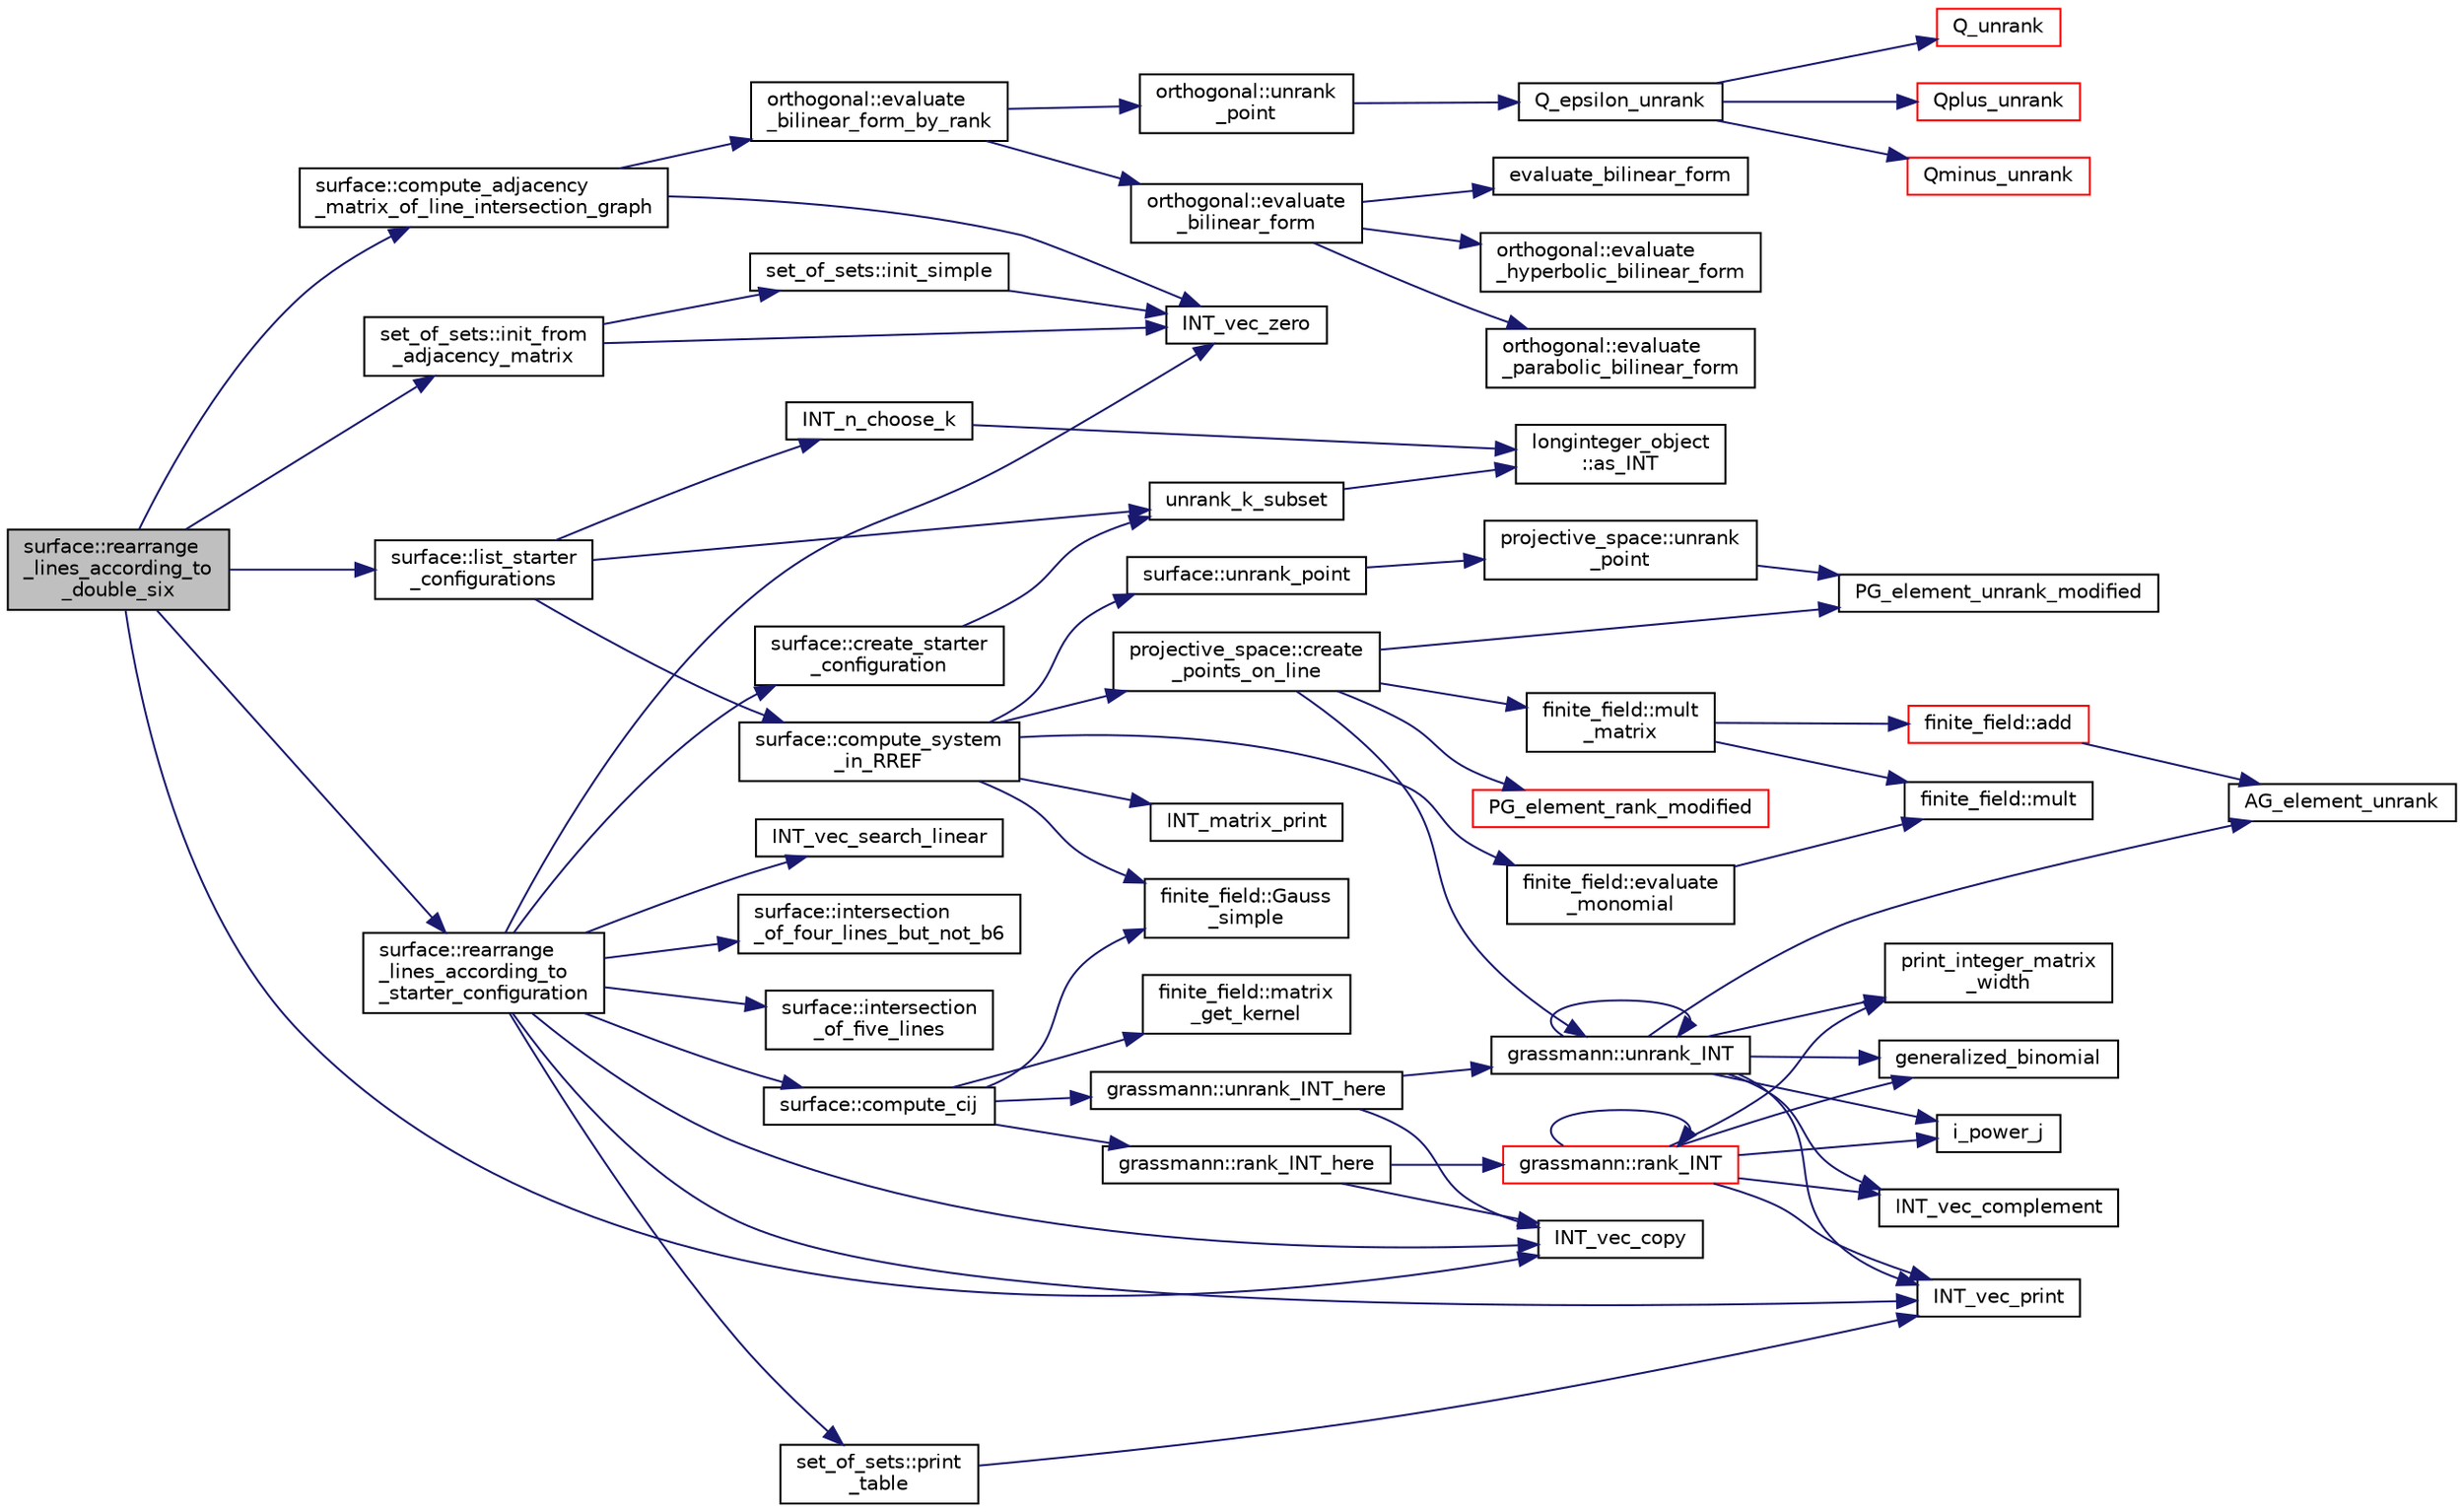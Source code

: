 digraph "surface::rearrange_lines_according_to_double_six"
{
  edge [fontname="Helvetica",fontsize="10",labelfontname="Helvetica",labelfontsize="10"];
  node [fontname="Helvetica",fontsize="10",shape=record];
  rankdir="LR";
  Node5057 [label="surface::rearrange\l_lines_according_to\l_double_six",height=0.2,width=0.4,color="black", fillcolor="grey75", style="filled", fontcolor="black"];
  Node5057 -> Node5058 [color="midnightblue",fontsize="10",style="solid",fontname="Helvetica"];
  Node5058 [label="surface::compute_adjacency\l_matrix_of_line_intersection_graph",height=0.2,width=0.4,color="black", fillcolor="white", style="filled",URL="$d5/d88/classsurface.html#ac5787faa49029a5d56971271bb59f9f1"];
  Node5058 -> Node5059 [color="midnightblue",fontsize="10",style="solid",fontname="Helvetica"];
  Node5059 [label="INT_vec_zero",height=0.2,width=0.4,color="black", fillcolor="white", style="filled",URL="$df/dbf/sajeeb_8_c.html#aa8c9c7977203577026080f546fe4980f"];
  Node5058 -> Node5060 [color="midnightblue",fontsize="10",style="solid",fontname="Helvetica"];
  Node5060 [label="orthogonal::evaluate\l_bilinear_form_by_rank",height=0.2,width=0.4,color="black", fillcolor="white", style="filled",URL="$d7/daa/classorthogonal.html#ab4f6117f55f6fbd0fb2bd8b4c8d981bf"];
  Node5060 -> Node5061 [color="midnightblue",fontsize="10",style="solid",fontname="Helvetica"];
  Node5061 [label="orthogonal::unrank\l_point",height=0.2,width=0.4,color="black", fillcolor="white", style="filled",URL="$d7/daa/classorthogonal.html#ab655117100f7c66c19817b84ac5ac0a0"];
  Node5061 -> Node5062 [color="midnightblue",fontsize="10",style="solid",fontname="Helvetica"];
  Node5062 [label="Q_epsilon_unrank",height=0.2,width=0.4,color="black", fillcolor="white", style="filled",URL="$d4/d67/geometry_8h.html#af162c4d30d4a6528299e37551c353e7b"];
  Node5062 -> Node5063 [color="midnightblue",fontsize="10",style="solid",fontname="Helvetica"];
  Node5063 [label="Q_unrank",height=0.2,width=0.4,color="red", fillcolor="white", style="filled",URL="$db/da0/lib_2foundations_2geometry_2orthogonal__points_8_c.html#a6d02923d5b54ef796934e753e6f5b65b"];
  Node5062 -> Node5081 [color="midnightblue",fontsize="10",style="solid",fontname="Helvetica"];
  Node5081 [label="Qplus_unrank",height=0.2,width=0.4,color="red", fillcolor="white", style="filled",URL="$db/da0/lib_2foundations_2geometry_2orthogonal__points_8_c.html#ad50512edd586919700e033744b4a03c8"];
  Node5062 -> Node5082 [color="midnightblue",fontsize="10",style="solid",fontname="Helvetica"];
  Node5082 [label="Qminus_unrank",height=0.2,width=0.4,color="red", fillcolor="white", style="filled",URL="$db/da0/lib_2foundations_2geometry_2orthogonal__points_8_c.html#ac2dd18f435ab479095b836a483c12c7d"];
  Node5060 -> Node5083 [color="midnightblue",fontsize="10",style="solid",fontname="Helvetica"];
  Node5083 [label="orthogonal::evaluate\l_bilinear_form",height=0.2,width=0.4,color="black", fillcolor="white", style="filled",URL="$d7/daa/classorthogonal.html#a1cb22ce04ab60e22852f610ec3fe5c98"];
  Node5083 -> Node5084 [color="midnightblue",fontsize="10",style="solid",fontname="Helvetica"];
  Node5084 [label="orthogonal::evaluate\l_hyperbolic_bilinear_form",height=0.2,width=0.4,color="black", fillcolor="white", style="filled",URL="$d7/daa/classorthogonal.html#a839dc01b1c59a23b054ccf70c00cc9c9"];
  Node5083 -> Node5085 [color="midnightblue",fontsize="10",style="solid",fontname="Helvetica"];
  Node5085 [label="orthogonal::evaluate\l_parabolic_bilinear_form",height=0.2,width=0.4,color="black", fillcolor="white", style="filled",URL="$d7/daa/classorthogonal.html#a8ee79da4c853cd384a0028cbebbbe0ee"];
  Node5083 -> Node5086 [color="midnightblue",fontsize="10",style="solid",fontname="Helvetica"];
  Node5086 [label="evaluate_bilinear_form",height=0.2,width=0.4,color="black", fillcolor="white", style="filled",URL="$d4/d67/geometry_8h.html#ab6f6bfa144b4d2700e3ed27497d83d5f"];
  Node5057 -> Node5087 [color="midnightblue",fontsize="10",style="solid",fontname="Helvetica"];
  Node5087 [label="set_of_sets::init_from\l_adjacency_matrix",height=0.2,width=0.4,color="black", fillcolor="white", style="filled",URL="$da/dd6/classset__of__sets.html#ace9a38e27dd42625a10cf9682e01392a"];
  Node5087 -> Node5088 [color="midnightblue",fontsize="10",style="solid",fontname="Helvetica"];
  Node5088 [label="set_of_sets::init_simple",height=0.2,width=0.4,color="black", fillcolor="white", style="filled",URL="$da/dd6/classset__of__sets.html#a0c90576a42f3cf82abb307fa8dd97162"];
  Node5088 -> Node5059 [color="midnightblue",fontsize="10",style="solid",fontname="Helvetica"];
  Node5087 -> Node5059 [color="midnightblue",fontsize="10",style="solid",fontname="Helvetica"];
  Node5057 -> Node5089 [color="midnightblue",fontsize="10",style="solid",fontname="Helvetica"];
  Node5089 [label="surface::list_starter\l_configurations",height=0.2,width=0.4,color="black", fillcolor="white", style="filled",URL="$d5/d88/classsurface.html#a55328e9de25d908fa823cc78633fdda1"];
  Node5089 -> Node5090 [color="midnightblue",fontsize="10",style="solid",fontname="Helvetica"];
  Node5090 [label="INT_n_choose_k",height=0.2,width=0.4,color="black", fillcolor="white", style="filled",URL="$d2/d7c/combinatorics_8_c.html#aa74adc702e59feadb839f44c0aaec8f6"];
  Node5090 -> Node5091 [color="midnightblue",fontsize="10",style="solid",fontname="Helvetica"];
  Node5091 [label="longinteger_object\l::as_INT",height=0.2,width=0.4,color="black", fillcolor="white", style="filled",URL="$dd/d7e/classlonginteger__object.html#afb992d4679a6741acc63c8bcba27971e"];
  Node5089 -> Node5092 [color="midnightblue",fontsize="10",style="solid",fontname="Helvetica"];
  Node5092 [label="unrank_k_subset",height=0.2,width=0.4,color="black", fillcolor="white", style="filled",URL="$d2/d7c/combinatorics_8_c.html#a709dbec12f4da5bb02b9352d45a2c77d"];
  Node5092 -> Node5091 [color="midnightblue",fontsize="10",style="solid",fontname="Helvetica"];
  Node5089 -> Node5093 [color="midnightblue",fontsize="10",style="solid",fontname="Helvetica"];
  Node5093 [label="surface::compute_system\l_in_RREF",height=0.2,width=0.4,color="black", fillcolor="white", style="filled",URL="$d5/d88/classsurface.html#ac9feb8f85c4de01b183428fdbd874e71"];
  Node5093 -> Node5094 [color="midnightblue",fontsize="10",style="solid",fontname="Helvetica"];
  Node5094 [label="projective_space::create\l_points_on_line",height=0.2,width=0.4,color="black", fillcolor="white", style="filled",URL="$d2/d17/classprojective__space.html#ab1b2ffcefe646e6d9d9ae435dfedd29e"];
  Node5094 -> Node5095 [color="midnightblue",fontsize="10",style="solid",fontname="Helvetica"];
  Node5095 [label="grassmann::unrank_INT",height=0.2,width=0.4,color="black", fillcolor="white", style="filled",URL="$df/d02/classgrassmann.html#a32079405b95a6da2ba1420567d762d64"];
  Node5095 -> Node5096 [color="midnightblue",fontsize="10",style="solid",fontname="Helvetica"];
  Node5096 [label="generalized_binomial",height=0.2,width=0.4,color="black", fillcolor="white", style="filled",URL="$d2/d7c/combinatorics_8_c.html#a24762dc22e45175d18ec1ec1d2556ae8"];
  Node5095 -> Node5097 [color="midnightblue",fontsize="10",style="solid",fontname="Helvetica"];
  Node5097 [label="i_power_j",height=0.2,width=0.4,color="black", fillcolor="white", style="filled",URL="$de/dc5/algebra__and__number__theory_8h.html#a39b321523e8957d701618bb5cac542b5"];
  Node5095 -> Node5098 [color="midnightblue",fontsize="10",style="solid",fontname="Helvetica"];
  Node5098 [label="AG_element_unrank",height=0.2,width=0.4,color="black", fillcolor="white", style="filled",URL="$d4/d67/geometry_8h.html#a4a33b86c87b2879b97cfa1327abe2885"];
  Node5095 -> Node5099 [color="midnightblue",fontsize="10",style="solid",fontname="Helvetica"];
  Node5099 [label="INT_vec_print",height=0.2,width=0.4,color="black", fillcolor="white", style="filled",URL="$df/dbf/sajeeb_8_c.html#a79a5901af0b47dd0d694109543c027fe"];
  Node5095 -> Node5095 [color="midnightblue",fontsize="10",style="solid",fontname="Helvetica"];
  Node5095 -> Node5100 [color="midnightblue",fontsize="10",style="solid",fontname="Helvetica"];
  Node5100 [label="INT_vec_complement",height=0.2,width=0.4,color="black", fillcolor="white", style="filled",URL="$d5/db4/io__and__os_8h.html#a2a0a724647575fcd3090c763985eb81a"];
  Node5095 -> Node5101 [color="midnightblue",fontsize="10",style="solid",fontname="Helvetica"];
  Node5101 [label="print_integer_matrix\l_width",height=0.2,width=0.4,color="black", fillcolor="white", style="filled",URL="$d5/db4/io__and__os_8h.html#aa78f3e73fc2179251bd15adbcc31573f"];
  Node5094 -> Node5102 [color="midnightblue",fontsize="10",style="solid",fontname="Helvetica"];
  Node5102 [label="PG_element_unrank_modified",height=0.2,width=0.4,color="black", fillcolor="white", style="filled",URL="$d4/d67/geometry_8h.html#a83ae9b605d496f6a90345303f6efae64"];
  Node5094 -> Node5103 [color="midnightblue",fontsize="10",style="solid",fontname="Helvetica"];
  Node5103 [label="finite_field::mult\l_matrix",height=0.2,width=0.4,color="black", fillcolor="white", style="filled",URL="$df/d5a/classfinite__field.html#a48517f15dfd7b21c37e0975855f1ada2"];
  Node5103 -> Node5104 [color="midnightblue",fontsize="10",style="solid",fontname="Helvetica"];
  Node5104 [label="finite_field::add",height=0.2,width=0.4,color="red", fillcolor="white", style="filled",URL="$df/d5a/classfinite__field.html#a8f12328a27500f3c7be0c849ebbc9d14"];
  Node5104 -> Node5098 [color="midnightblue",fontsize="10",style="solid",fontname="Helvetica"];
  Node5103 -> Node5106 [color="midnightblue",fontsize="10",style="solid",fontname="Helvetica"];
  Node5106 [label="finite_field::mult",height=0.2,width=0.4,color="black", fillcolor="white", style="filled",URL="$df/d5a/classfinite__field.html#a24fb5917aa6d4d656fd855b7f44a13b0"];
  Node5094 -> Node5107 [color="midnightblue",fontsize="10",style="solid",fontname="Helvetica"];
  Node5107 [label="PG_element_rank_modified",height=0.2,width=0.4,color="red", fillcolor="white", style="filled",URL="$d4/d67/geometry_8h.html#a9cd1a8bf5b88a038e33862f6c2c3dd36"];
  Node5093 -> Node5109 [color="midnightblue",fontsize="10",style="solid",fontname="Helvetica"];
  Node5109 [label="INT_matrix_print",height=0.2,width=0.4,color="black", fillcolor="white", style="filled",URL="$d5/db4/io__and__os_8h.html#afd4180a24bef3a2b584668a4eaf607ff"];
  Node5093 -> Node5110 [color="midnightblue",fontsize="10",style="solid",fontname="Helvetica"];
  Node5110 [label="surface::unrank_point",height=0.2,width=0.4,color="black", fillcolor="white", style="filled",URL="$d5/d88/classsurface.html#a69c1875a5c1c69b9ad81a277dd99a0b3"];
  Node5110 -> Node5111 [color="midnightblue",fontsize="10",style="solid",fontname="Helvetica"];
  Node5111 [label="projective_space::unrank\l_point",height=0.2,width=0.4,color="black", fillcolor="white", style="filled",URL="$d2/d17/classprojective__space.html#a3cb7917af4c5f1590b660d4bf907e0fa"];
  Node5111 -> Node5102 [color="midnightblue",fontsize="10",style="solid",fontname="Helvetica"];
  Node5093 -> Node5112 [color="midnightblue",fontsize="10",style="solid",fontname="Helvetica"];
  Node5112 [label="finite_field::evaluate\l_monomial",height=0.2,width=0.4,color="black", fillcolor="white", style="filled",URL="$df/d5a/classfinite__field.html#a13f9d419956a9168a65788b32839c7f2"];
  Node5112 -> Node5106 [color="midnightblue",fontsize="10",style="solid",fontname="Helvetica"];
  Node5093 -> Node5113 [color="midnightblue",fontsize="10",style="solid",fontname="Helvetica"];
  Node5113 [label="finite_field::Gauss\l_simple",height=0.2,width=0.4,color="black", fillcolor="white", style="filled",URL="$df/d5a/classfinite__field.html#aba4950590e24a1ce323f292cf47b3307"];
  Node5057 -> Node5114 [color="midnightblue",fontsize="10",style="solid",fontname="Helvetica"];
  Node5114 [label="surface::rearrange\l_lines_according_to\l_starter_configuration",height=0.2,width=0.4,color="black", fillcolor="white", style="filled",URL="$d5/d88/classsurface.html#a3525fa80708d41bb6cbd5d5c14639c53"];
  Node5114 -> Node5115 [color="midnightblue",fontsize="10",style="solid",fontname="Helvetica"];
  Node5115 [label="surface::create_starter\l_configuration",height=0.2,width=0.4,color="black", fillcolor="white", style="filled",URL="$d5/d88/classsurface.html#a4c5ed7de553c336243364e7ec045fffb"];
  Node5115 -> Node5092 [color="midnightblue",fontsize="10",style="solid",fontname="Helvetica"];
  Node5114 -> Node5116 [color="midnightblue",fontsize="10",style="solid",fontname="Helvetica"];
  Node5116 [label="set_of_sets::print\l_table",height=0.2,width=0.4,color="black", fillcolor="white", style="filled",URL="$da/dd6/classset__of__sets.html#a5439014d55aa760a4313ff7307fed5a6"];
  Node5116 -> Node5099 [color="midnightblue",fontsize="10",style="solid",fontname="Helvetica"];
  Node5114 -> Node5117 [color="midnightblue",fontsize="10",style="solid",fontname="Helvetica"];
  Node5117 [label="INT_vec_search_linear",height=0.2,width=0.4,color="black", fillcolor="white", style="filled",URL="$d5/de2/foundations_2data__structures_2data__structures_8h.html#ad0aa35e081da3ba3cc8841bf086ba9aa"];
  Node5114 -> Node5099 [color="midnightblue",fontsize="10",style="solid",fontname="Helvetica"];
  Node5114 -> Node5059 [color="midnightblue",fontsize="10",style="solid",fontname="Helvetica"];
  Node5114 -> Node5118 [color="midnightblue",fontsize="10",style="solid",fontname="Helvetica"];
  Node5118 [label="INT_vec_copy",height=0.2,width=0.4,color="black", fillcolor="white", style="filled",URL="$df/dbf/sajeeb_8_c.html#ac2d875e27e009af6ec04d17254d11075"];
  Node5114 -> Node5119 [color="midnightblue",fontsize="10",style="solid",fontname="Helvetica"];
  Node5119 [label="surface::intersection\l_of_four_lines_but_not_b6",height=0.2,width=0.4,color="black", fillcolor="white", style="filled",URL="$d5/d88/classsurface.html#acf23708424714c52dc92c80ce5bb88b7"];
  Node5114 -> Node5120 [color="midnightblue",fontsize="10",style="solid",fontname="Helvetica"];
  Node5120 [label="surface::intersection\l_of_five_lines",height=0.2,width=0.4,color="black", fillcolor="white", style="filled",URL="$d5/d88/classsurface.html#a994c8b2a2d1030dd5dd4c485ca74deca"];
  Node5114 -> Node5121 [color="midnightblue",fontsize="10",style="solid",fontname="Helvetica"];
  Node5121 [label="surface::compute_cij",height=0.2,width=0.4,color="black", fillcolor="white", style="filled",URL="$d5/d88/classsurface.html#af0252079b6ee1d7d1aa97514ab1f2650"];
  Node5121 -> Node5122 [color="midnightblue",fontsize="10",style="solid",fontname="Helvetica"];
  Node5122 [label="grassmann::unrank_INT_here",height=0.2,width=0.4,color="black", fillcolor="white", style="filled",URL="$df/d02/classgrassmann.html#aa51bb30ed0feb7ad87d500b76e0b3cbe"];
  Node5122 -> Node5095 [color="midnightblue",fontsize="10",style="solid",fontname="Helvetica"];
  Node5122 -> Node5118 [color="midnightblue",fontsize="10",style="solid",fontname="Helvetica"];
  Node5121 -> Node5113 [color="midnightblue",fontsize="10",style="solid",fontname="Helvetica"];
  Node5121 -> Node5123 [color="midnightblue",fontsize="10",style="solid",fontname="Helvetica"];
  Node5123 [label="finite_field::matrix\l_get_kernel",height=0.2,width=0.4,color="black", fillcolor="white", style="filled",URL="$df/d5a/classfinite__field.html#ac45780a927cee936df13d04d30d2d248"];
  Node5121 -> Node5124 [color="midnightblue",fontsize="10",style="solid",fontname="Helvetica"];
  Node5124 [label="grassmann::rank_INT_here",height=0.2,width=0.4,color="black", fillcolor="white", style="filled",URL="$df/d02/classgrassmann.html#aaeab144aec85ec523f5a4d614a86d8d7"];
  Node5124 -> Node5118 [color="midnightblue",fontsize="10",style="solid",fontname="Helvetica"];
  Node5124 -> Node5125 [color="midnightblue",fontsize="10",style="solid",fontname="Helvetica"];
  Node5125 [label="grassmann::rank_INT",height=0.2,width=0.4,color="red", fillcolor="white", style="filled",URL="$df/d02/classgrassmann.html#a1fa95ce7ecebd48b04c7a0dc75491184"];
  Node5125 -> Node5101 [color="midnightblue",fontsize="10",style="solid",fontname="Helvetica"];
  Node5125 -> Node5099 [color="midnightblue",fontsize="10",style="solid",fontname="Helvetica"];
  Node5125 -> Node5100 [color="midnightblue",fontsize="10",style="solid",fontname="Helvetica"];
  Node5125 -> Node5097 [color="midnightblue",fontsize="10",style="solid",fontname="Helvetica"];
  Node5125 -> Node5096 [color="midnightblue",fontsize="10",style="solid",fontname="Helvetica"];
  Node5125 -> Node5125 [color="midnightblue",fontsize="10",style="solid",fontname="Helvetica"];
  Node5057 -> Node5118 [color="midnightblue",fontsize="10",style="solid",fontname="Helvetica"];
}
